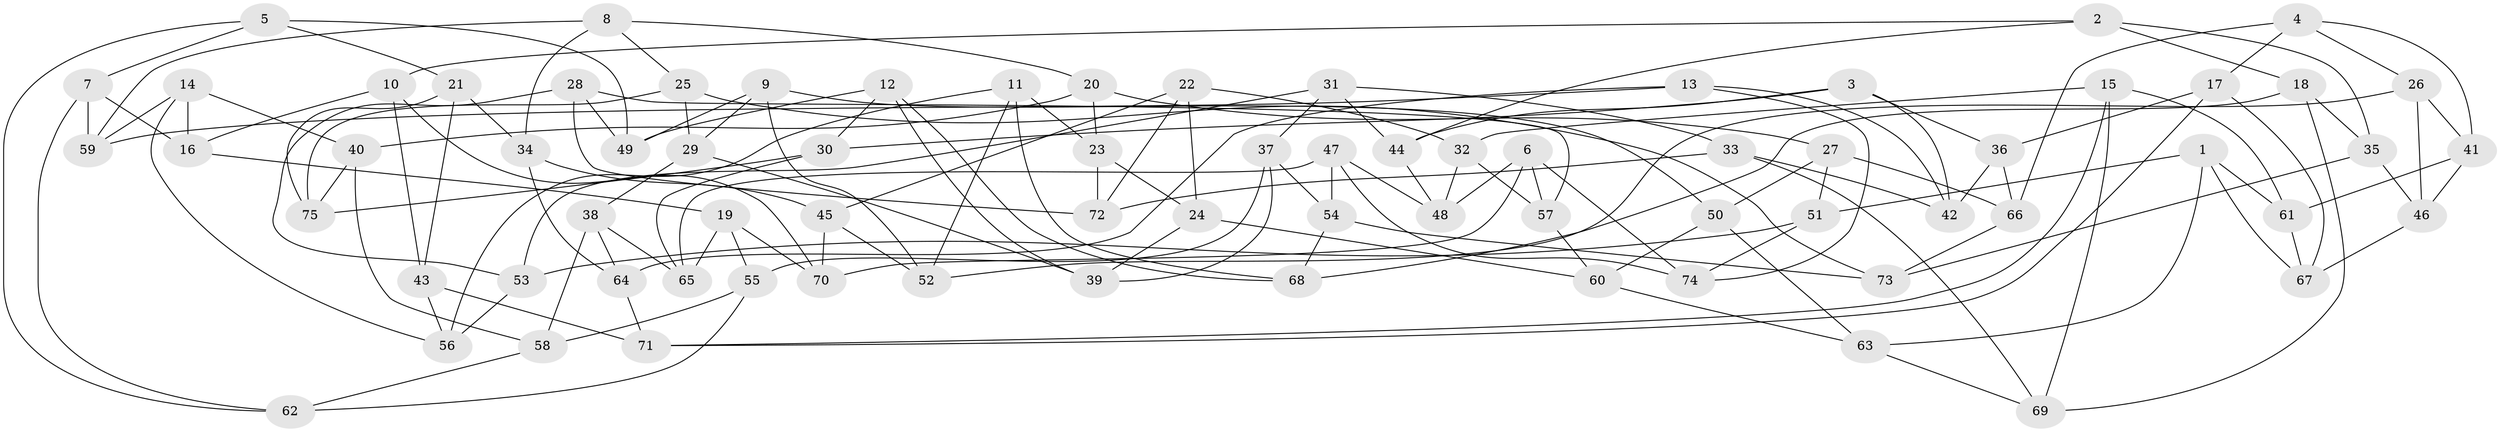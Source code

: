 // Generated by graph-tools (version 1.1) at 2025/38/03/09/25 02:38:19]
// undirected, 75 vertices, 150 edges
graph export_dot {
graph [start="1"]
  node [color=gray90,style=filled];
  1;
  2;
  3;
  4;
  5;
  6;
  7;
  8;
  9;
  10;
  11;
  12;
  13;
  14;
  15;
  16;
  17;
  18;
  19;
  20;
  21;
  22;
  23;
  24;
  25;
  26;
  27;
  28;
  29;
  30;
  31;
  32;
  33;
  34;
  35;
  36;
  37;
  38;
  39;
  40;
  41;
  42;
  43;
  44;
  45;
  46;
  47;
  48;
  49;
  50;
  51;
  52;
  53;
  54;
  55;
  56;
  57;
  58;
  59;
  60;
  61;
  62;
  63;
  64;
  65;
  66;
  67;
  68;
  69;
  70;
  71;
  72;
  73;
  74;
  75;
  1 -- 67;
  1 -- 61;
  1 -- 51;
  1 -- 63;
  2 -- 10;
  2 -- 18;
  2 -- 44;
  2 -- 35;
  3 -- 44;
  3 -- 30;
  3 -- 42;
  3 -- 36;
  4 -- 41;
  4 -- 17;
  4 -- 66;
  4 -- 26;
  5 -- 62;
  5 -- 21;
  5 -- 49;
  5 -- 7;
  6 -- 57;
  6 -- 74;
  6 -- 70;
  6 -- 48;
  7 -- 59;
  7 -- 16;
  7 -- 62;
  8 -- 20;
  8 -- 34;
  8 -- 59;
  8 -- 25;
  9 -- 29;
  9 -- 50;
  9 -- 49;
  9 -- 52;
  10 -- 16;
  10 -- 70;
  10 -- 43;
  11 -- 68;
  11 -- 52;
  11 -- 23;
  11 -- 56;
  12 -- 68;
  12 -- 49;
  12 -- 30;
  12 -- 39;
  13 -- 42;
  13 -- 64;
  13 -- 74;
  13 -- 59;
  14 -- 40;
  14 -- 56;
  14 -- 59;
  14 -- 16;
  15 -- 32;
  15 -- 71;
  15 -- 61;
  15 -- 69;
  16 -- 19;
  17 -- 71;
  17 -- 36;
  17 -- 67;
  18 -- 35;
  18 -- 68;
  18 -- 69;
  19 -- 65;
  19 -- 70;
  19 -- 55;
  20 -- 40;
  20 -- 27;
  20 -- 23;
  21 -- 34;
  21 -- 75;
  21 -- 43;
  22 -- 45;
  22 -- 72;
  22 -- 32;
  22 -- 24;
  23 -- 72;
  23 -- 24;
  24 -- 39;
  24 -- 60;
  25 -- 29;
  25 -- 73;
  25 -- 75;
  26 -- 46;
  26 -- 52;
  26 -- 41;
  27 -- 51;
  27 -- 50;
  27 -- 66;
  28 -- 53;
  28 -- 72;
  28 -- 49;
  28 -- 57;
  29 -- 38;
  29 -- 39;
  30 -- 75;
  30 -- 65;
  31 -- 37;
  31 -- 33;
  31 -- 44;
  31 -- 53;
  32 -- 48;
  32 -- 57;
  33 -- 42;
  33 -- 69;
  33 -- 72;
  34 -- 45;
  34 -- 64;
  35 -- 73;
  35 -- 46;
  36 -- 66;
  36 -- 42;
  37 -- 55;
  37 -- 54;
  37 -- 39;
  38 -- 65;
  38 -- 64;
  38 -- 58;
  40 -- 75;
  40 -- 58;
  41 -- 61;
  41 -- 46;
  43 -- 56;
  43 -- 71;
  44 -- 48;
  45 -- 52;
  45 -- 70;
  46 -- 67;
  47 -- 54;
  47 -- 74;
  47 -- 65;
  47 -- 48;
  50 -- 63;
  50 -- 60;
  51 -- 53;
  51 -- 74;
  53 -- 56;
  54 -- 73;
  54 -- 68;
  55 -- 58;
  55 -- 62;
  57 -- 60;
  58 -- 62;
  60 -- 63;
  61 -- 67;
  63 -- 69;
  64 -- 71;
  66 -- 73;
}
